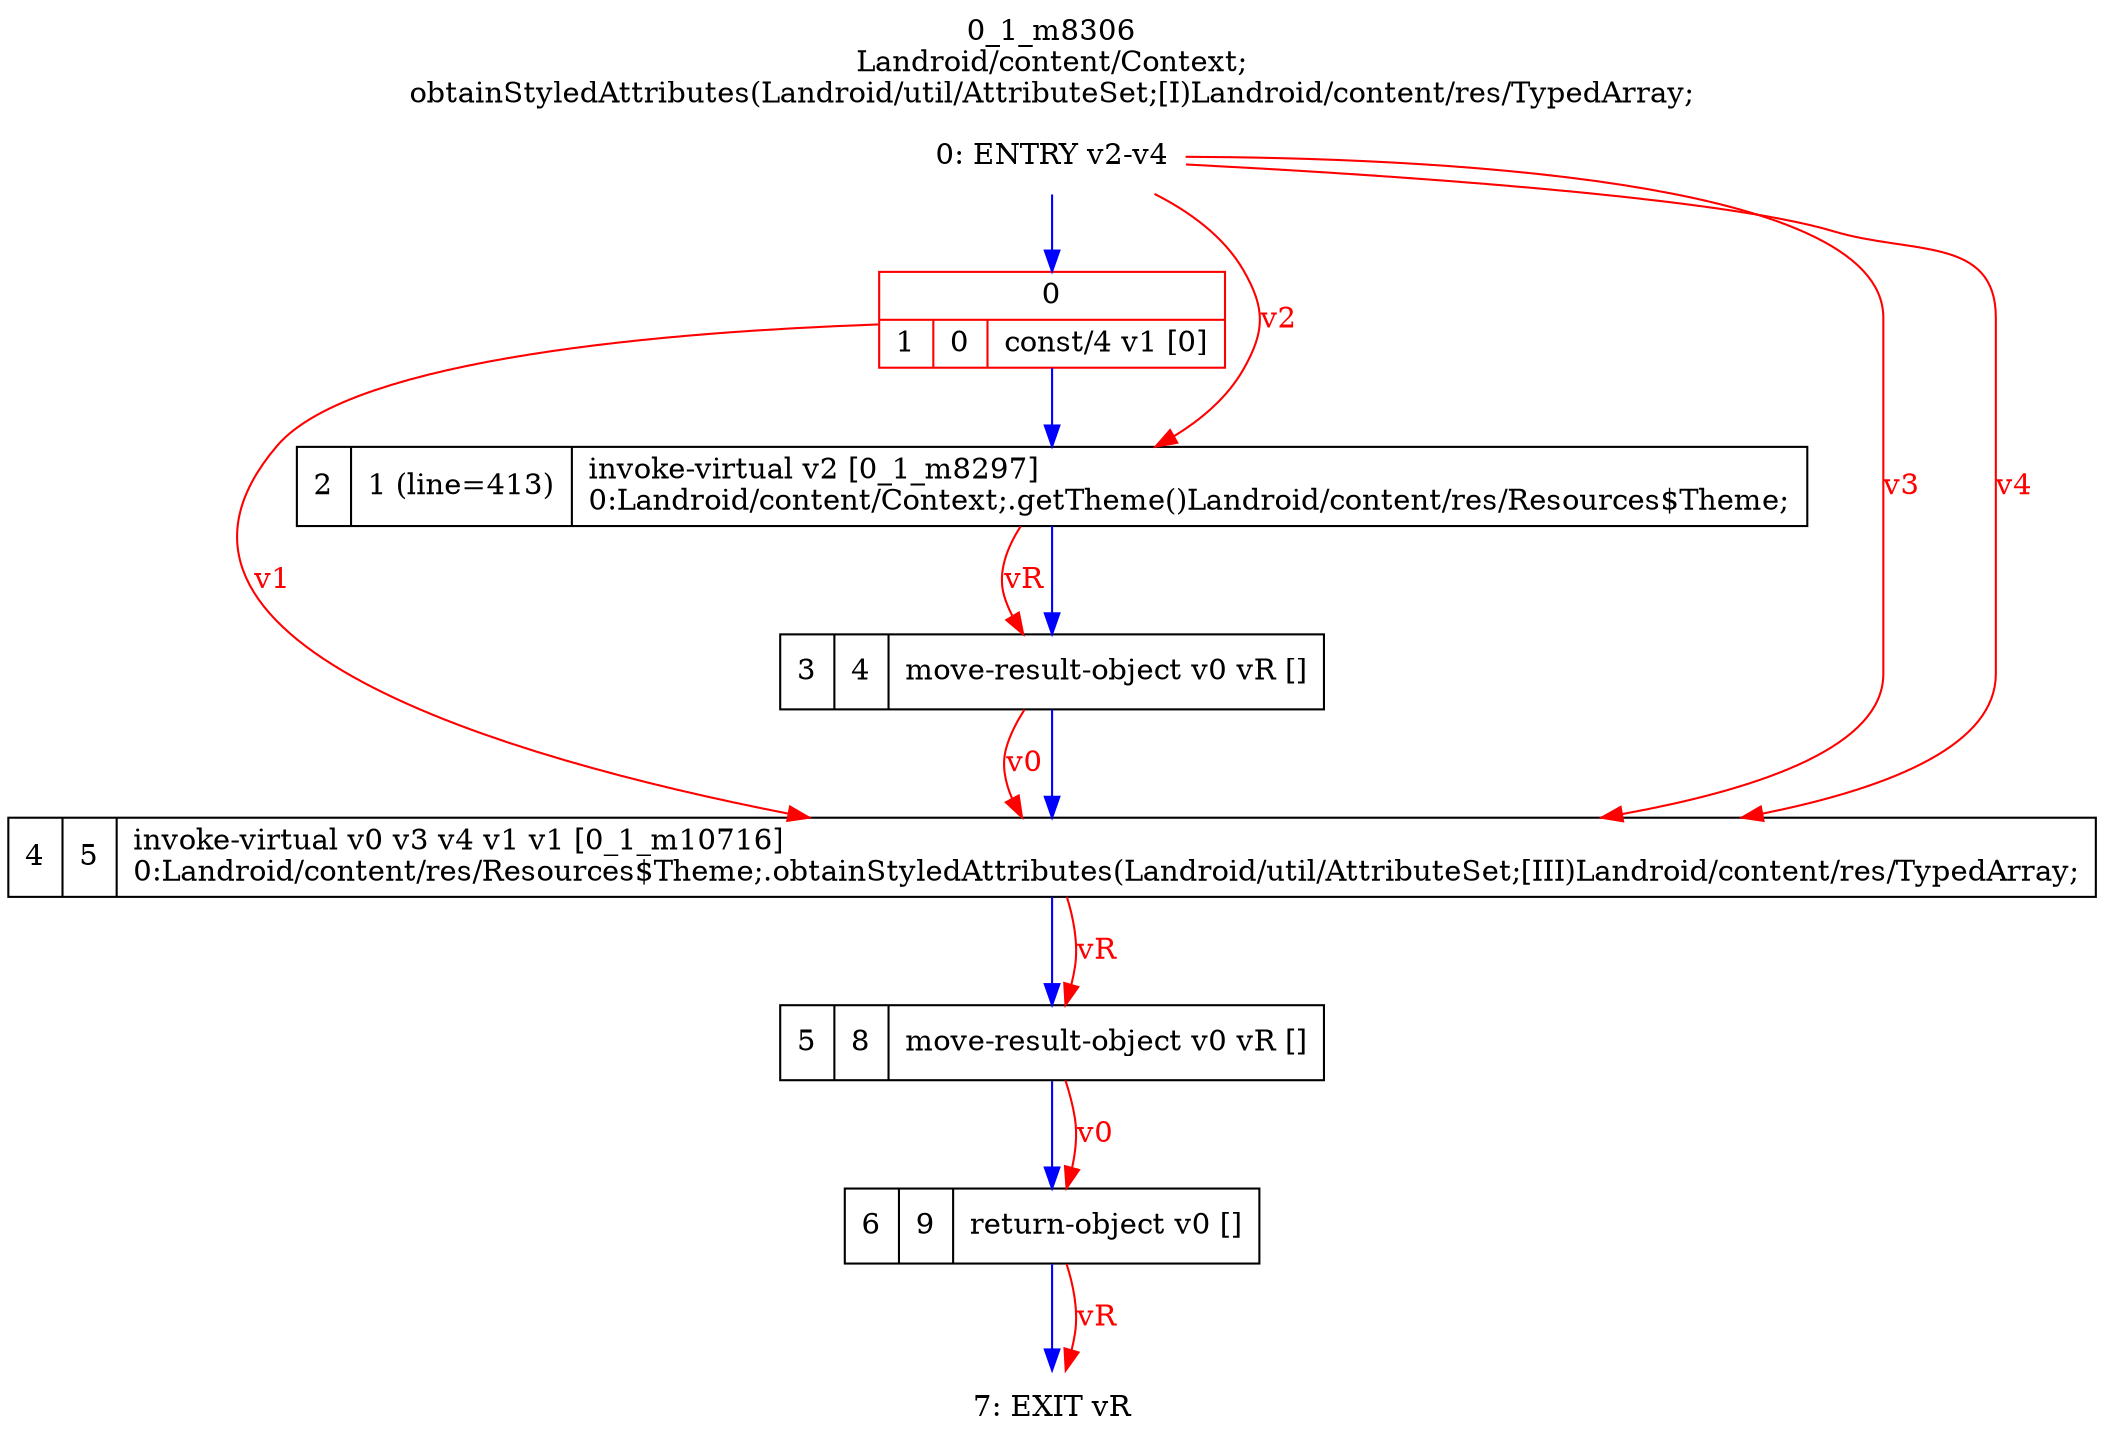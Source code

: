digraph G {
rankdir=UD;
labelloc=t;
label="0_1_m8306\nLandroid/content/Context;
obtainStyledAttributes(Landroid/util/AttributeSet;[I)Landroid/content/res/TypedArray;";
0[label="0: ENTRY v2-v4",shape=plaintext];
1[label="{0|{1|0|const/4 v1 [0]\l}}",shape=record, color=red];
2[label="2|1 (line=413)|invoke-virtual v2 [0_1_m8297]\l0:Landroid/content/Context;.getTheme()Landroid/content/res/Resources$Theme;\l",shape=record,URL="0_1_m8297.dot"];
3[label="3|4|move-result-object v0 vR []\l",shape=record];
4[label="4|5|invoke-virtual v0 v3 v4 v1 v1 [0_1_m10716]\l0:Landroid/content/res/Resources$Theme;.obtainStyledAttributes(Landroid/util/AttributeSet;[III)Landroid/content/res/TypedArray;\l",shape=record,URL="0_1_m10716.dot"];
5[label="5|8|move-result-object v0 vR []\l",shape=record];
6[label="6|9|return-object v0 []\l",shape=record];
7[label="7: EXIT vR",shape=plaintext];
0->1 [color=blue, fontcolor=blue,weight=100, taillabel=""];
1->2 [color=blue, fontcolor=blue,weight=100, taillabel=""];
2->3 [color=blue, fontcolor=blue,weight=100, taillabel=""];
3->4 [color=blue, fontcolor=blue,weight=100, taillabel=""];
4->5 [color=blue, fontcolor=blue,weight=100, taillabel=""];
5->6 [color=blue, fontcolor=blue,weight=100, taillabel=""];
6->7 [color=blue, fontcolor=blue,weight=100, taillabel=""];
0->2 [color=red, fontcolor=red, label="v2"];
2->3 [color=red, fontcolor=red, label="vR"];
0->4 [color=red, fontcolor=red, label="v3"];
0->4 [color=red, fontcolor=red, label="v4"];
1->4 [color=red, fontcolor=red, label="v1"];
3->4 [color=red, fontcolor=red, label="v0"];
4->5 [color=red, fontcolor=red, label="vR"];
5->6 [color=red, fontcolor=red, label="v0"];
6->7 [color=red, fontcolor=red, label="vR"];
}
